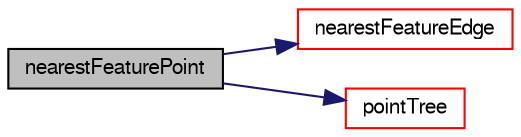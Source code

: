 digraph "nearestFeaturePoint"
{
  bgcolor="transparent";
  edge [fontname="FreeSans",fontsize="10",labelfontname="FreeSans",labelfontsize="10"];
  node [fontname="FreeSans",fontsize="10",shape=record];
  rankdir="LR";
  Node483 [label="nearestFeaturePoint",height=0.2,width=0.4,color="black", fillcolor="grey75", style="filled", fontcolor="black"];
  Node483 -> Node484 [color="midnightblue",fontsize="10",style="solid",fontname="FreeSans"];
  Node484 [label="nearestFeatureEdge",height=0.2,width=0.4,color="red",URL="$a21786.html#abad153e486412a25f7f72c986de9a30b",tooltip="Find nearest surface edge for the sample point. "];
  Node483 -> Node492 [color="midnightblue",fontsize="10",style="solid",fontname="FreeSans"];
  Node492 [label="pointTree",height=0.2,width=0.4,color="red",URL="$a21786.html#ae27981ad458811ae4bd359d382089130",tooltip="Demand driven construction of octree for feature points. "];
}
